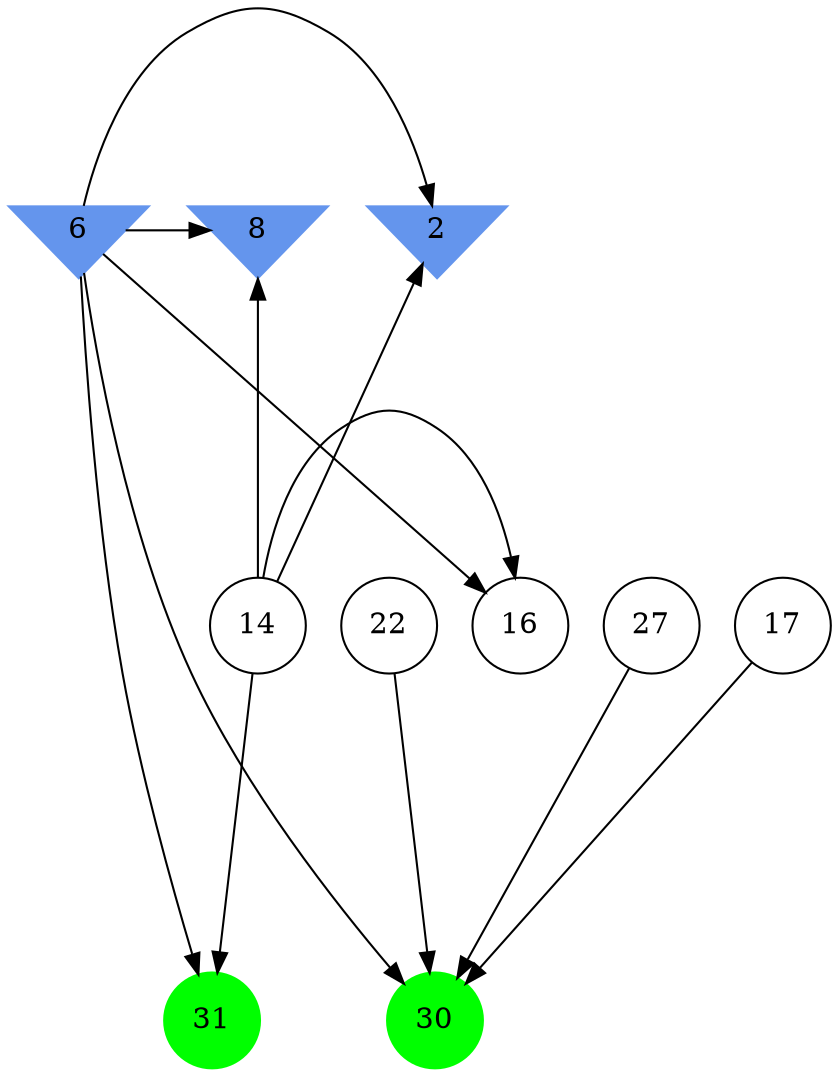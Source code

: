 digraph brain {
	ranksep=2.0;
	2 [shape=invtriangle,style=filled,color=cornflowerblue];
	6 [shape=invtriangle,style=filled,color=cornflowerblue];
	8 [shape=invtriangle,style=filled,color=cornflowerblue];
	14 [shape=circle,color=black];
	16 [shape=circle,color=black];
	17 [shape=circle,color=black];
	22 [shape=circle,color=black];
	27 [shape=circle,color=black];
	30 [shape=circle,style=filled,color=green];
	31 [shape=circle,style=filled,color=green];
	6	->	2;
	6	->	8;
	6	->	16;
	6	->	31;
	14	->	2;
	14	->	8;
	14	->	16;
	14	->	31;
	27	->	30;
	22	->	30;
	6	->	30;
	17	->	30;
	{ rank=same; 2; 6; 8; }
	{ rank=same; 14; 16; 17; 22; 27; }
	{ rank=same; 30; 31; }
}

